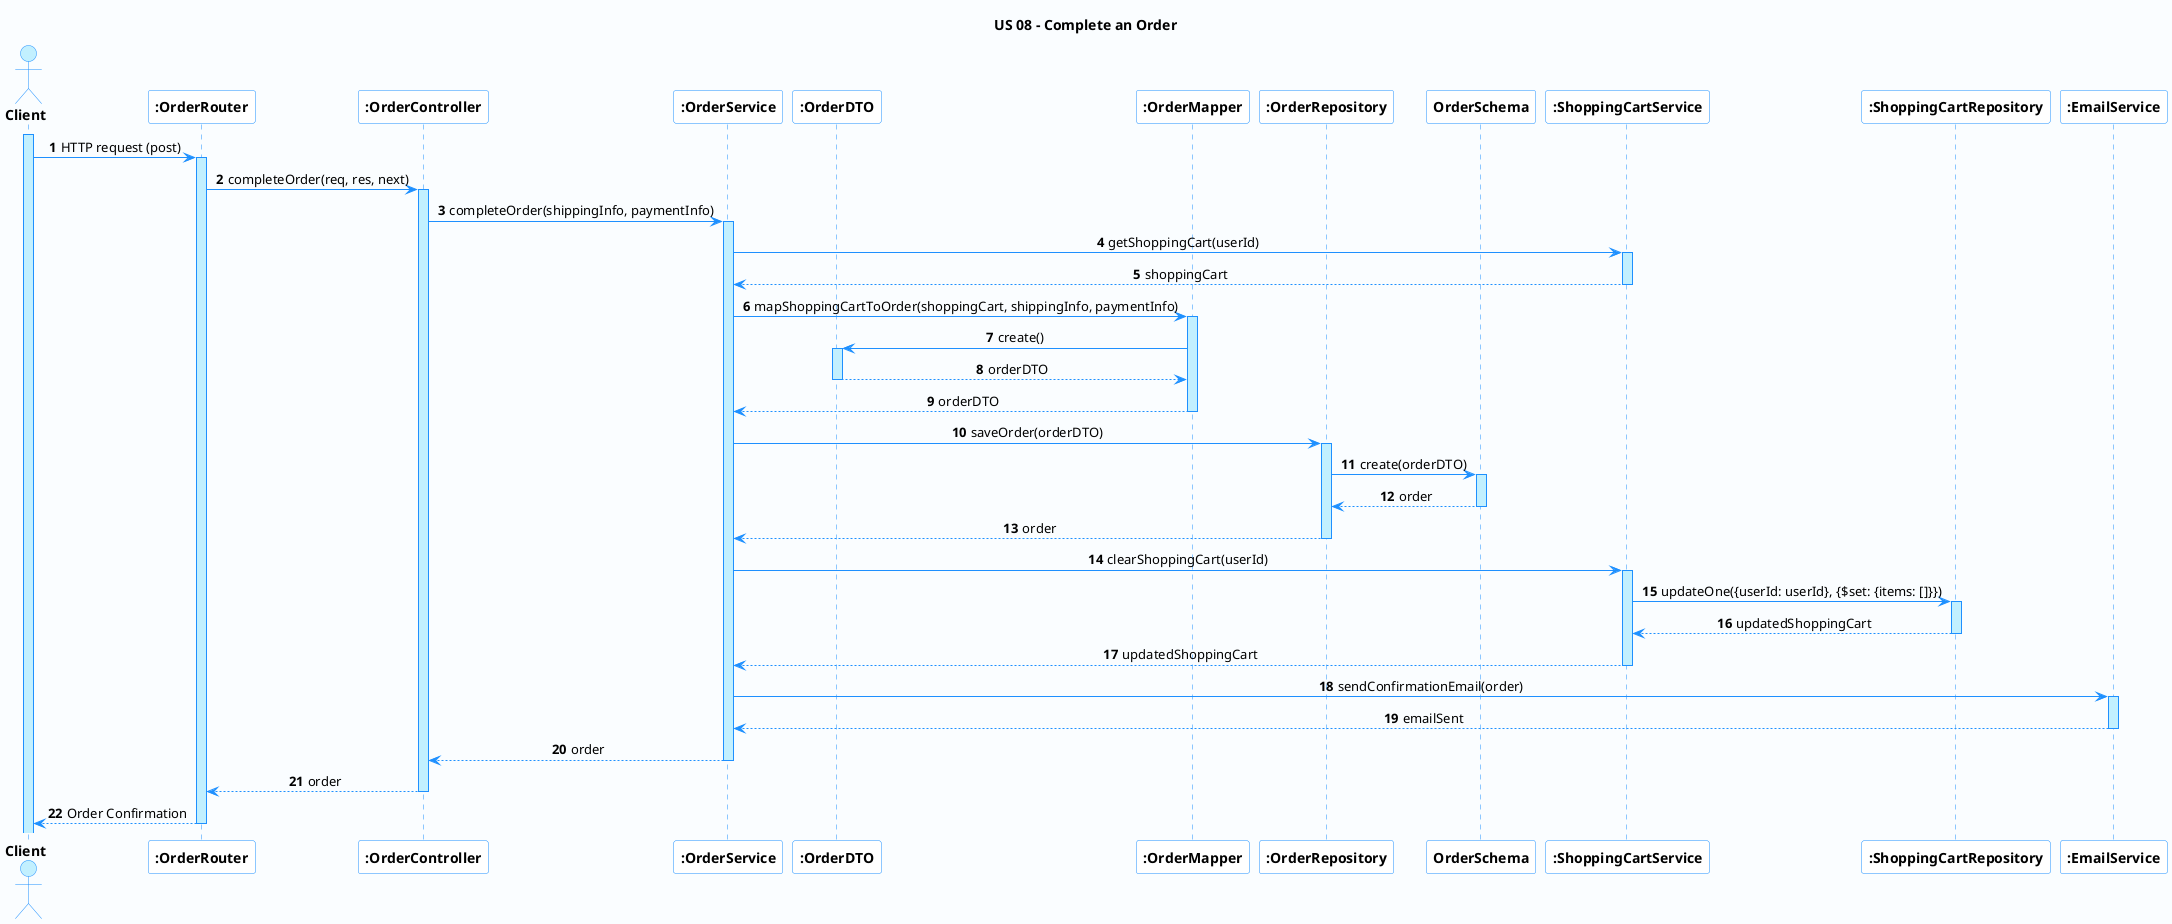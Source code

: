 @startuml

'-Style----------------------------------------------------------------------------------------------------------------

autonumber

skinparam DefaultTextAlignment center

skinparam BackgroundColor #fafdff

skinparam participant {
    BackgroundColor AWS_BG_COLOR
    BorderColor AWS_BORDER_COLOR
}

skinparam sequence {
    LifeLineBorderColor DodgerBlue
    LifeLineBackgroundColor APPLICATION

    ActorBackgroundColor APPLICATION
    ActorBorderColor DodgerBlue

    BackgroundColor #FFFFFF
    ArrowColor DodgerBlue
    BorderColor DodgerBlue
    ParticipantBorderColor DodgerBlue

    GroupBorderColor #082642
    GroupBackgroundColor APPLICATION
}

'-Title----------------------------------------------------------------------------------------------------------------

title US 08 - Complete an Order

'-Actors/Participants--------------------------------------------------------------------------------------------------

actor "<b>Client" as A
participant "<b>:OrderRouter" as OR
participant "<b>:OrderController" as OC
participant "<b>:OrderService" as OS
participant "<b>:OrderDTO" as OD
participant "<b>:OrderMapper" as OM
participant "<b>:OrderRepository" as ORR
participant "<b>OrderSchema" as OSC
participant "<b>:ShoppingCartService" as SCS
participant "<b>:ShoppingCartRepository" as SRR
participant "<b>:EmailService" as ES

'-Associations---------------------------------------------------------------------------------------------------------

activate A

A -> OR: HTTP request (post)
activate OR

OR -> OC: completeOrder(req, res, next)
activate OC

OC -> OS : completeOrder(shippingInfo, paymentInfo)
activate OS

OS -> SCS : getShoppingCart(userId)
activate SCS
SCS --> OS : shoppingCart
deactivate SCS

OS -> OM : mapShoppingCartToOrder(shoppingCart, shippingInfo, paymentInfo)
activate OM
OM -> OD : create()
activate OD
OD --> OM : orderDTO
deactivate OD
OM --> OS : orderDTO
deactivate OM

OS -> ORR : saveOrder(orderDTO)
activate ORR
ORR -> OSC : create(orderDTO)
activate OSC
OSC --> ORR : order
deactivate OSC
ORR --> OS : order
deactivate ORR

OS -> SCS : clearShoppingCart(userId)
activate SCS
SCS -> SRR : updateOne({userId: userId}, {$set: {items: []}})
activate SRR
SRR --> SCS : updatedShoppingCart
deactivate SRR
SCS --> OS : updatedShoppingCart
deactivate SCS

OS -> ES : sendConfirmationEmail(order)
activate ES
ES --> OS : emailSent
deactivate ES

OS --> OC : order
deactivate OS
OC --> OR: order
deactivate OC

OR --> A: Order Confirmation
deactivate OR

'----------------------------------------------------------------------------------------------------------------------

@enduml
